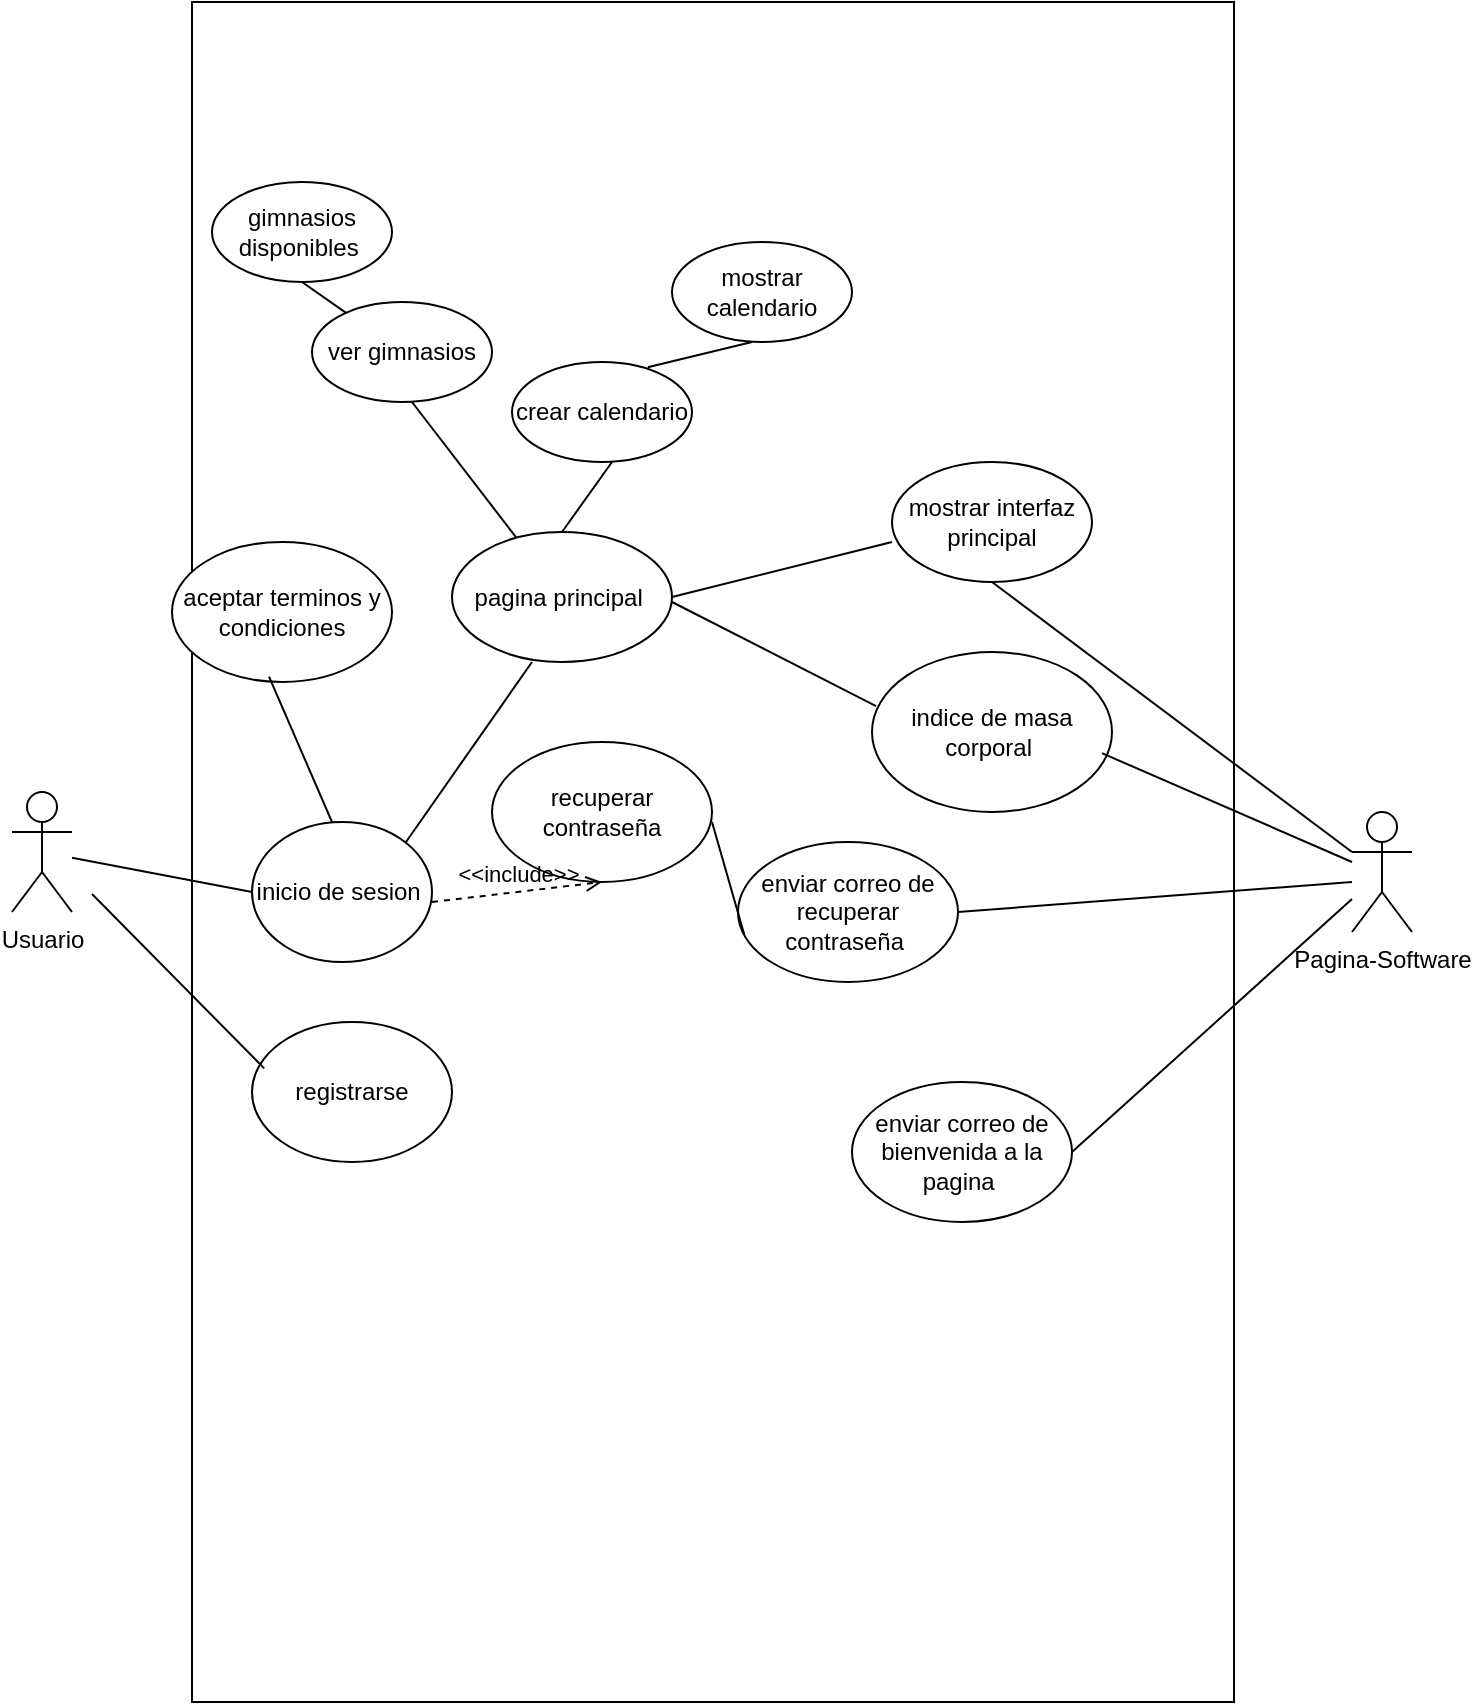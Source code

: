 <mxfile version="24.7.7">
  <diagram name="Página-1" id="lIK6jpLpt7kcNoYI4VRR">
    <mxGraphModel dx="1318" dy="588" grid="1" gridSize="10" guides="1" tooltips="1" connect="1" arrows="1" fold="1" page="1" pageScale="1" pageWidth="827" pageHeight="1169" math="0" shadow="0">
      <root>
        <mxCell id="0" />
        <mxCell id="1" parent="0" />
        <mxCell id="elK-LPXNYAYyIuP73Tqf-1" value="" style="rounded=0;whiteSpace=wrap;html=1;" parent="1" vertex="1">
          <mxGeometry x="140" y="120" width="521" height="850" as="geometry" />
        </mxCell>
        <mxCell id="KucXg28reypB-8A7jygx-1" value="Usuario" style="shape=umlActor;verticalLabelPosition=bottom;verticalAlign=top;html=1;outlineConnect=0;" vertex="1" parent="1">
          <mxGeometry x="50" y="515" width="30" height="60" as="geometry" />
        </mxCell>
        <mxCell id="KucXg28reypB-8A7jygx-2" value="Pagina-Software" style="shape=umlActor;verticalLabelPosition=bottom;verticalAlign=top;html=1;outlineConnect=0;" vertex="1" parent="1">
          <mxGeometry x="720" y="525" width="30" height="60" as="geometry" />
        </mxCell>
        <mxCell id="KucXg28reypB-8A7jygx-3" value="inicio de sesion&amp;nbsp;" style="ellipse;whiteSpace=wrap;html=1;" vertex="1" parent="1">
          <mxGeometry x="170" y="530" width="90" height="70" as="geometry" />
        </mxCell>
        <mxCell id="KucXg28reypB-8A7jygx-4" value="registrarse" style="ellipse;whiteSpace=wrap;html=1;" vertex="1" parent="1">
          <mxGeometry x="170" y="630" width="100" height="70" as="geometry" />
        </mxCell>
        <mxCell id="KucXg28reypB-8A7jygx-5" value="recuperar contraseña" style="ellipse;whiteSpace=wrap;html=1;" vertex="1" parent="1">
          <mxGeometry x="290" y="490" width="110" height="70" as="geometry" />
        </mxCell>
        <mxCell id="KucXg28reypB-8A7jygx-6" value="aceptar terminos y condiciones" style="ellipse;whiteSpace=wrap;html=1;" vertex="1" parent="1">
          <mxGeometry x="130" y="390" width="110" height="70" as="geometry" />
        </mxCell>
        <mxCell id="KucXg28reypB-8A7jygx-8" value="enviar correo de recuperar contraseña&amp;nbsp;" style="ellipse;whiteSpace=wrap;html=1;" vertex="1" parent="1">
          <mxGeometry x="413" y="540" width="110" height="70" as="geometry" />
        </mxCell>
        <mxCell id="KucXg28reypB-8A7jygx-9" value="enviar correo de bienvenida a la pagina&amp;nbsp;" style="ellipse;whiteSpace=wrap;html=1;" vertex="1" parent="1">
          <mxGeometry x="470" y="660" width="110" height="70" as="geometry" />
        </mxCell>
        <mxCell id="KucXg28reypB-8A7jygx-11" value="" style="endArrow=none;html=1;rounded=0;entryX=0.441;entryY=0.961;entryDx=0;entryDy=0;entryPerimeter=0;" edge="1" parent="1" target="KucXg28reypB-8A7jygx-6">
          <mxGeometry width="50" height="50" relative="1" as="geometry">
            <mxPoint x="210" y="530" as="sourcePoint" />
            <mxPoint x="230" y="500" as="targetPoint" />
          </mxGeometry>
        </mxCell>
        <mxCell id="KucXg28reypB-8A7jygx-12" value="" style="endArrow=none;html=1;rounded=0;entryX=0;entryY=0.5;entryDx=0;entryDy=0;" edge="1" parent="1" source="KucXg28reypB-8A7jygx-1" target="KucXg28reypB-8A7jygx-3">
          <mxGeometry width="50" height="50" relative="1" as="geometry">
            <mxPoint x="220" y="540" as="sourcePoint" />
            <mxPoint x="249" y="497" as="targetPoint" />
          </mxGeometry>
        </mxCell>
        <mxCell id="KucXg28reypB-8A7jygx-13" value="" style="endArrow=none;html=1;rounded=0;entryX=0.061;entryY=0.331;entryDx=0;entryDy=0;entryPerimeter=0;" edge="1" parent="1" target="KucXg28reypB-8A7jygx-4">
          <mxGeometry width="50" height="50" relative="1" as="geometry">
            <mxPoint x="90" y="566" as="sourcePoint" />
            <mxPoint x="180" y="575" as="targetPoint" />
          </mxGeometry>
        </mxCell>
        <mxCell id="KucXg28reypB-8A7jygx-15" value="&amp;lt;&amp;lt;include&amp;gt;&amp;gt;" style="html=1;verticalAlign=bottom;labelBackgroundColor=none;endArrow=open;endFill=0;dashed=1;rounded=0;entryX=0.5;entryY=1;entryDx=0;entryDy=0;" edge="1" parent="1" target="KucXg28reypB-8A7jygx-5">
          <mxGeometry width="160" relative="1" as="geometry">
            <mxPoint x="260" y="570" as="sourcePoint" />
            <mxPoint x="420" y="570" as="targetPoint" />
          </mxGeometry>
        </mxCell>
        <mxCell id="KucXg28reypB-8A7jygx-18" value="" style="endArrow=none;html=1;rounded=0;exitX=1;exitY=0.5;exitDx=0;exitDy=0;" edge="1" parent="1" source="KucXg28reypB-8A7jygx-8">
          <mxGeometry width="50" height="50" relative="1" as="geometry">
            <mxPoint x="680" y="600" as="sourcePoint" />
            <mxPoint x="720" y="560" as="targetPoint" />
          </mxGeometry>
        </mxCell>
        <mxCell id="KucXg28reypB-8A7jygx-19" value="" style="endArrow=none;html=1;rounded=0;exitX=1;exitY=0.5;exitDx=0;exitDy=0;" edge="1" parent="1" source="KucXg28reypB-8A7jygx-9" target="KucXg28reypB-8A7jygx-2">
          <mxGeometry width="50" height="50" relative="1" as="geometry">
            <mxPoint x="590" y="615" as="sourcePoint" />
            <mxPoint x="740" y="560" as="targetPoint" />
          </mxGeometry>
        </mxCell>
        <mxCell id="KucXg28reypB-8A7jygx-20" value="pagina principal&amp;nbsp;" style="ellipse;whiteSpace=wrap;html=1;" vertex="1" parent="1">
          <mxGeometry x="270" y="385" width="110" height="65" as="geometry" />
        </mxCell>
        <mxCell id="KucXg28reypB-8A7jygx-21" value="" style="endArrow=none;html=1;rounded=0;exitX=1;exitY=0;exitDx=0;exitDy=0;" edge="1" parent="1" source="KucXg28reypB-8A7jygx-3">
          <mxGeometry width="50" height="50" relative="1" as="geometry">
            <mxPoint x="260" y="500" as="sourcePoint" />
            <mxPoint x="310" y="450" as="targetPoint" />
          </mxGeometry>
        </mxCell>
        <mxCell id="KucXg28reypB-8A7jygx-22" value="indice de masa corporal&amp;nbsp;" style="ellipse;whiteSpace=wrap;html=1;" vertex="1" parent="1">
          <mxGeometry x="480" y="445" width="120" height="80" as="geometry" />
        </mxCell>
        <mxCell id="KucXg28reypB-8A7jygx-23" value="" style="endArrow=none;html=1;rounded=0;exitX=0.958;exitY=0.632;exitDx=0;exitDy=0;exitPerimeter=0;" edge="1" parent="1" source="KucXg28reypB-8A7jygx-22">
          <mxGeometry width="50" height="50" relative="1" as="geometry">
            <mxPoint x="590" y="615" as="sourcePoint" />
            <mxPoint x="720" y="550" as="targetPoint" />
          </mxGeometry>
        </mxCell>
        <mxCell id="KucXg28reypB-8A7jygx-24" value="" style="endArrow=none;html=1;rounded=0;entryX=0.017;entryY=0.338;entryDx=0;entryDy=0;entryPerimeter=0;" edge="1" parent="1" target="KucXg28reypB-8A7jygx-22">
          <mxGeometry width="50" height="50" relative="1" as="geometry">
            <mxPoint x="380" y="420" as="sourcePoint" />
            <mxPoint x="430" y="370" as="targetPoint" />
          </mxGeometry>
        </mxCell>
        <mxCell id="KucXg28reypB-8A7jygx-25" value="ver gimnasios" style="ellipse;whiteSpace=wrap;html=1;" vertex="1" parent="1">
          <mxGeometry x="200" y="270" width="90" height="50" as="geometry" />
        </mxCell>
        <mxCell id="KucXg28reypB-8A7jygx-26" value="crear calendario" style="ellipse;whiteSpace=wrap;html=1;" vertex="1" parent="1">
          <mxGeometry x="300" y="300" width="90" height="50" as="geometry" />
        </mxCell>
        <mxCell id="KucXg28reypB-8A7jygx-27" value="" style="endArrow=none;html=1;rounded=0;exitX=0.5;exitY=0;exitDx=0;exitDy=0;" edge="1" parent="1" source="KucXg28reypB-8A7jygx-20">
          <mxGeometry width="50" height="50" relative="1" as="geometry">
            <mxPoint x="300" y="400" as="sourcePoint" />
            <mxPoint x="350" y="350" as="targetPoint" />
          </mxGeometry>
        </mxCell>
        <mxCell id="KucXg28reypB-8A7jygx-28" value="" style="endArrow=none;html=1;rounded=0;" edge="1" parent="1" source="KucXg28reypB-8A7jygx-20">
          <mxGeometry width="50" height="50" relative="1" as="geometry">
            <mxPoint x="200" y="370" as="sourcePoint" />
            <mxPoint x="250" y="320" as="targetPoint" />
          </mxGeometry>
        </mxCell>
        <mxCell id="KucXg28reypB-8A7jygx-29" value="gimnasios disponibles&amp;nbsp;" style="ellipse;whiteSpace=wrap;html=1;" vertex="1" parent="1">
          <mxGeometry x="150" y="210" width="90" height="50" as="geometry" />
        </mxCell>
        <mxCell id="KucXg28reypB-8A7jygx-30" value="" style="endArrow=none;html=1;rounded=0;entryX=0.5;entryY=1;entryDx=0;entryDy=0;" edge="1" parent="1" source="KucXg28reypB-8A7jygx-25" target="KucXg28reypB-8A7jygx-29">
          <mxGeometry width="50" height="50" relative="1" as="geometry">
            <mxPoint x="150" y="320" as="sourcePoint" />
            <mxPoint x="200" y="270" as="targetPoint" />
          </mxGeometry>
        </mxCell>
        <mxCell id="KucXg28reypB-8A7jygx-31" value="mostrar calendario" style="ellipse;whiteSpace=wrap;html=1;" vertex="1" parent="1">
          <mxGeometry x="380" y="240" width="90" height="50" as="geometry" />
        </mxCell>
        <mxCell id="KucXg28reypB-8A7jygx-32" value="" style="endArrow=none;html=1;rounded=0;exitX=0.754;exitY=0.052;exitDx=0;exitDy=0;exitPerimeter=0;" edge="1" parent="1" source="KucXg28reypB-8A7jygx-26">
          <mxGeometry width="50" height="50" relative="1" as="geometry">
            <mxPoint x="370" y="340" as="sourcePoint" />
            <mxPoint x="420" y="290" as="targetPoint" />
          </mxGeometry>
        </mxCell>
        <mxCell id="KucXg28reypB-8A7jygx-33" value="" style="endArrow=none;html=1;rounded=0;exitX=0.028;exitY=0.659;exitDx=0;exitDy=0;exitPerimeter=0;" edge="1" parent="1" source="KucXg28reypB-8A7jygx-8">
          <mxGeometry width="50" height="50" relative="1" as="geometry">
            <mxPoint x="350" y="590" as="sourcePoint" />
            <mxPoint x="400" y="530" as="targetPoint" />
          </mxGeometry>
        </mxCell>
        <mxCell id="KucXg28reypB-8A7jygx-34" value="mostrar interfaz principal" style="ellipse;whiteSpace=wrap;html=1;" vertex="1" parent="1">
          <mxGeometry x="490" y="350" width="100" height="60" as="geometry" />
        </mxCell>
        <mxCell id="KucXg28reypB-8A7jygx-35" value="" style="endArrow=none;html=1;rounded=0;exitX=0;exitY=0.333;exitDx=0;exitDy=0;exitPerimeter=0;entryX=0.5;entryY=1;entryDx=0;entryDy=0;" edge="1" parent="1" source="KucXg28reypB-8A7jygx-2" target="KucXg28reypB-8A7jygx-34">
          <mxGeometry width="50" height="50" relative="1" as="geometry">
            <mxPoint x="490" y="450" as="sourcePoint" />
            <mxPoint x="540" y="400" as="targetPoint" />
          </mxGeometry>
        </mxCell>
        <mxCell id="KucXg28reypB-8A7jygx-36" value="" style="endArrow=none;html=1;rounded=0;exitX=1;exitY=0.5;exitDx=0;exitDy=0;" edge="1" parent="1" source="KucXg28reypB-8A7jygx-20">
          <mxGeometry width="50" height="50" relative="1" as="geometry">
            <mxPoint x="440" y="440" as="sourcePoint" />
            <mxPoint x="490" y="390" as="targetPoint" />
          </mxGeometry>
        </mxCell>
      </root>
    </mxGraphModel>
  </diagram>
</mxfile>
